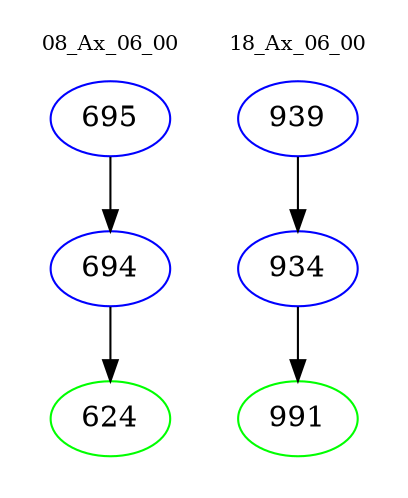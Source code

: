 digraph{
subgraph cluster_0 {
color = white
label = "08_Ax_06_00";
fontsize=10;
T0_695 [label="695", color="blue"]
T0_695 -> T0_694 [color="black"]
T0_694 [label="694", color="blue"]
T0_694 -> T0_624 [color="black"]
T0_624 [label="624", color="green"]
}
subgraph cluster_1 {
color = white
label = "18_Ax_06_00";
fontsize=10;
T1_939 [label="939", color="blue"]
T1_939 -> T1_934 [color="black"]
T1_934 [label="934", color="blue"]
T1_934 -> T1_991 [color="black"]
T1_991 [label="991", color="green"]
}
}
